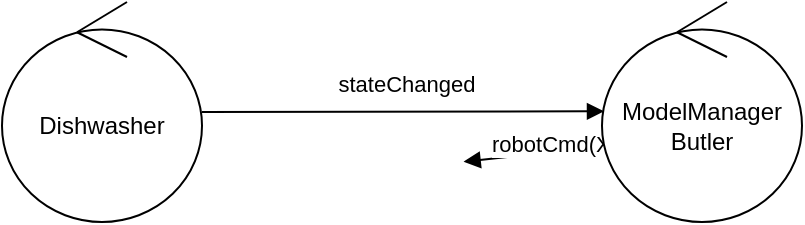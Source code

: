 <mxfile version="12.1.0" type="device" pages="1"><diagram id="JYTyOHGOhtkRoVSDCIXd" name="Page-1"><mxGraphModel dx="682" dy="404" grid="1" gridSize="10" guides="1" tooltips="1" connect="1" arrows="1" fold="1" page="1" pageScale="1" pageWidth="827" pageHeight="1169" math="0" shadow="0"><root><mxCell id="0"/><mxCell id="1" parent="0"/><mxCell id="s0b9L_krxAx5MLCL9W3s-14" value="robotCmd(X)" style="html=1;verticalAlign=bottom;endArrow=block;entryX=0.017;entryY=0.561;entryDx=0;entryDy=0;entryPerimeter=0;exitX=1.025;exitY=0.544;exitDx=0;exitDy=0;exitPerimeter=0;" edge="1" parent="1" target="s0b9L_krxAx5MLCL9W3s-11"><mxGeometry x="0.015" y="5" width="80" relative="1" as="geometry"><mxPoint x="532.5" y="399.84" as="sourcePoint"/><mxPoint x="440.8" y="409.84" as="targetPoint"/><mxPoint as="offset"/><Array as="points"/></mxGeometry></mxCell><mxCell id="s0b9L_krxAx5MLCL9W3s-25" value="Dishwasher" style="ellipse;shape=umlControl;whiteSpace=wrap;html=1;" vertex="1" parent="1"><mxGeometry x="210" y="330" width="100" height="110" as="geometry"/></mxCell><mxCell id="s0b9L_krxAx5MLCL9W3s-26" value="ModelManager&lt;br&gt;Butler" style="ellipse;shape=umlControl;whiteSpace=wrap;html=1;" vertex="1" parent="1"><mxGeometry x="510" y="330" width="100" height="110" as="geometry"/></mxCell><mxCell id="s0b9L_krxAx5MLCL9W3s-27" value="stateChanged" style="html=1;verticalAlign=bottom;endArrow=block;entryX=0.01;entryY=0.497;entryDx=0;entryDy=0;entryPerimeter=0;" edge="1" parent="1" source="s0b9L_krxAx5MLCL9W3s-25" target="s0b9L_krxAx5MLCL9W3s-26"><mxGeometry x="0.015" y="5" width="80" relative="1" as="geometry"><mxPoint x="310" y="385" as="sourcePoint"/><mxPoint x="390" y="385" as="targetPoint"/><mxPoint as="offset"/></mxGeometry></mxCell></root></mxGraphModel></diagram></mxfile>